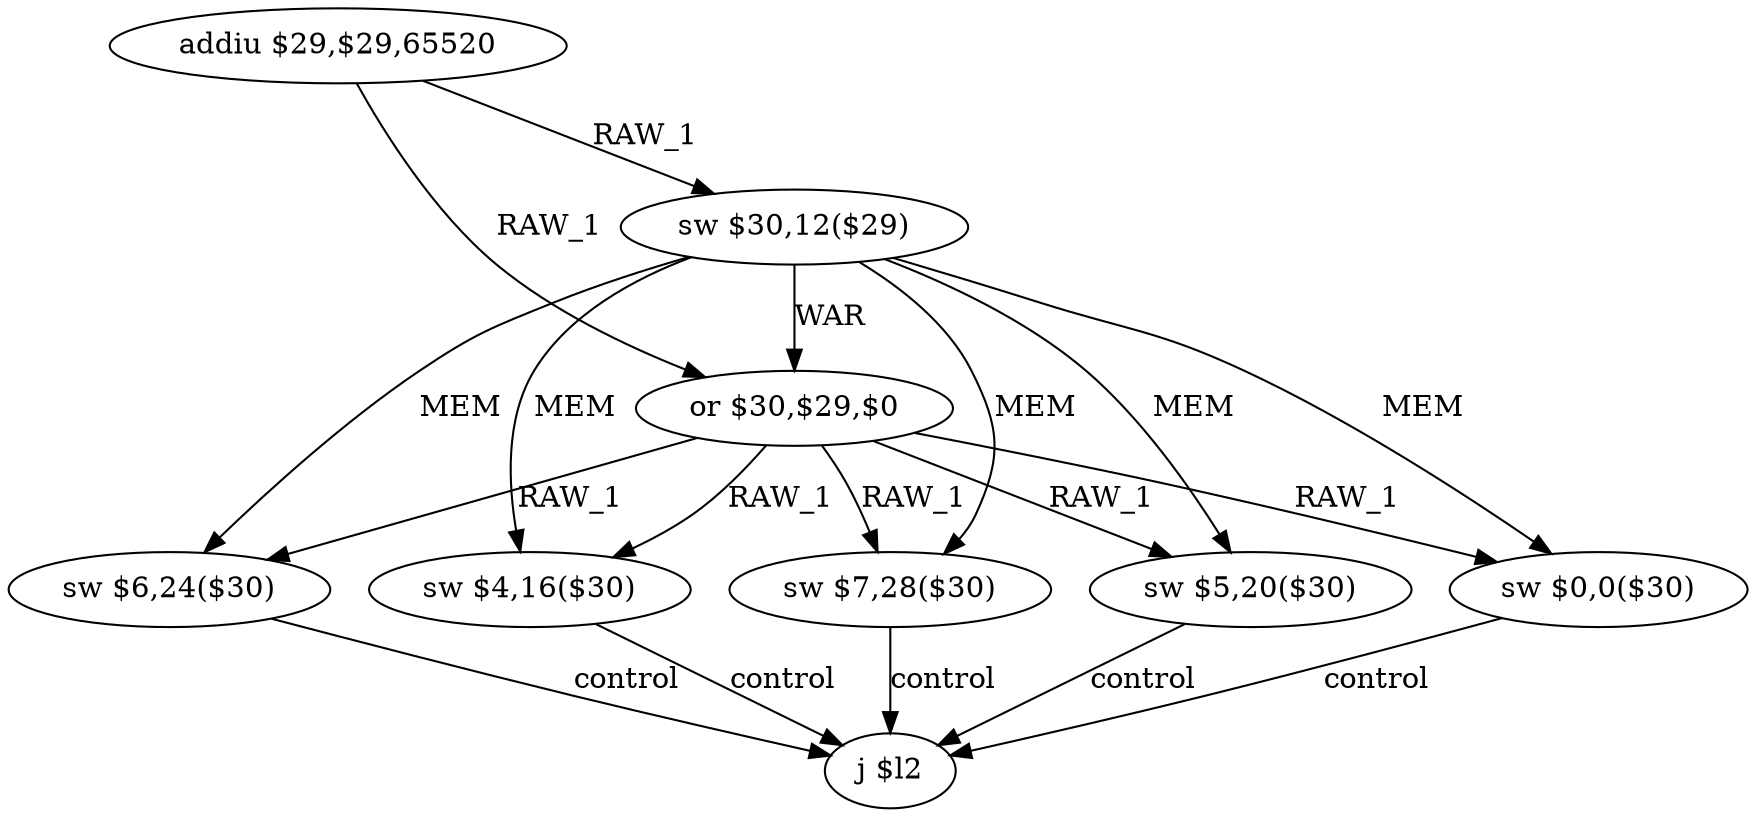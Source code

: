 digraph G1 {
node [shape = ellipse];
i0 [label = "addiu $29,$29,65520"] ;
i0 ->  i1 [label= "RAW_1"];
i0 ->  i2 [label= "RAW_1"];
i1 [label = "sw $30,12($29)"] ;
i1 ->  i2 [label= "WAR"];
i1 ->  i3 [label= "MEM"];
i1 ->  i4 [label= "MEM"];
i1 ->  i5 [label= "MEM"];
i1 ->  i6 [label= "MEM"];
i1 ->  i7 [label= "MEM"];
i2 [label = "or $30,$29,$0"] ;
i2 ->  i3 [label= "RAW_1"];
i2 ->  i4 [label= "RAW_1"];
i2 ->  i5 [label= "RAW_1"];
i2 ->  i6 [label= "RAW_1"];
i2 ->  i7 [label= "RAW_1"];
i3 [label = "sw $4,16($30)"] ;
i3 ->  i8 [label= "control"];
i8 [label = "j $l2"] ;
i4 [label = "sw $5,20($30)"] ;
i4 ->  i8 [label= "control"];
i5 [label = "sw $6,24($30)"] ;
i5 ->  i8 [label= "control"];
i6 [label = "sw $7,28($30)"] ;
i6 ->  i8 [label= "control"];
i7 [label = "sw $0,0($30)"] ;
i7 ->  i8 [label= "control"];
}
